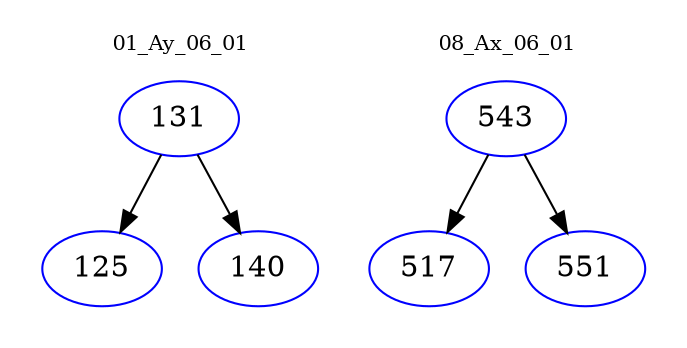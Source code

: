 digraph{
subgraph cluster_0 {
color = white
label = "01_Ay_06_01";
fontsize=10;
T0_131 [label="131", color="blue"]
T0_131 -> T0_125 [color="black"]
T0_125 [label="125", color="blue"]
T0_131 -> T0_140 [color="black"]
T0_140 [label="140", color="blue"]
}
subgraph cluster_1 {
color = white
label = "08_Ax_06_01";
fontsize=10;
T1_543 [label="543", color="blue"]
T1_543 -> T1_517 [color="black"]
T1_517 [label="517", color="blue"]
T1_543 -> T1_551 [color="black"]
T1_551 [label="551", color="blue"]
}
}
